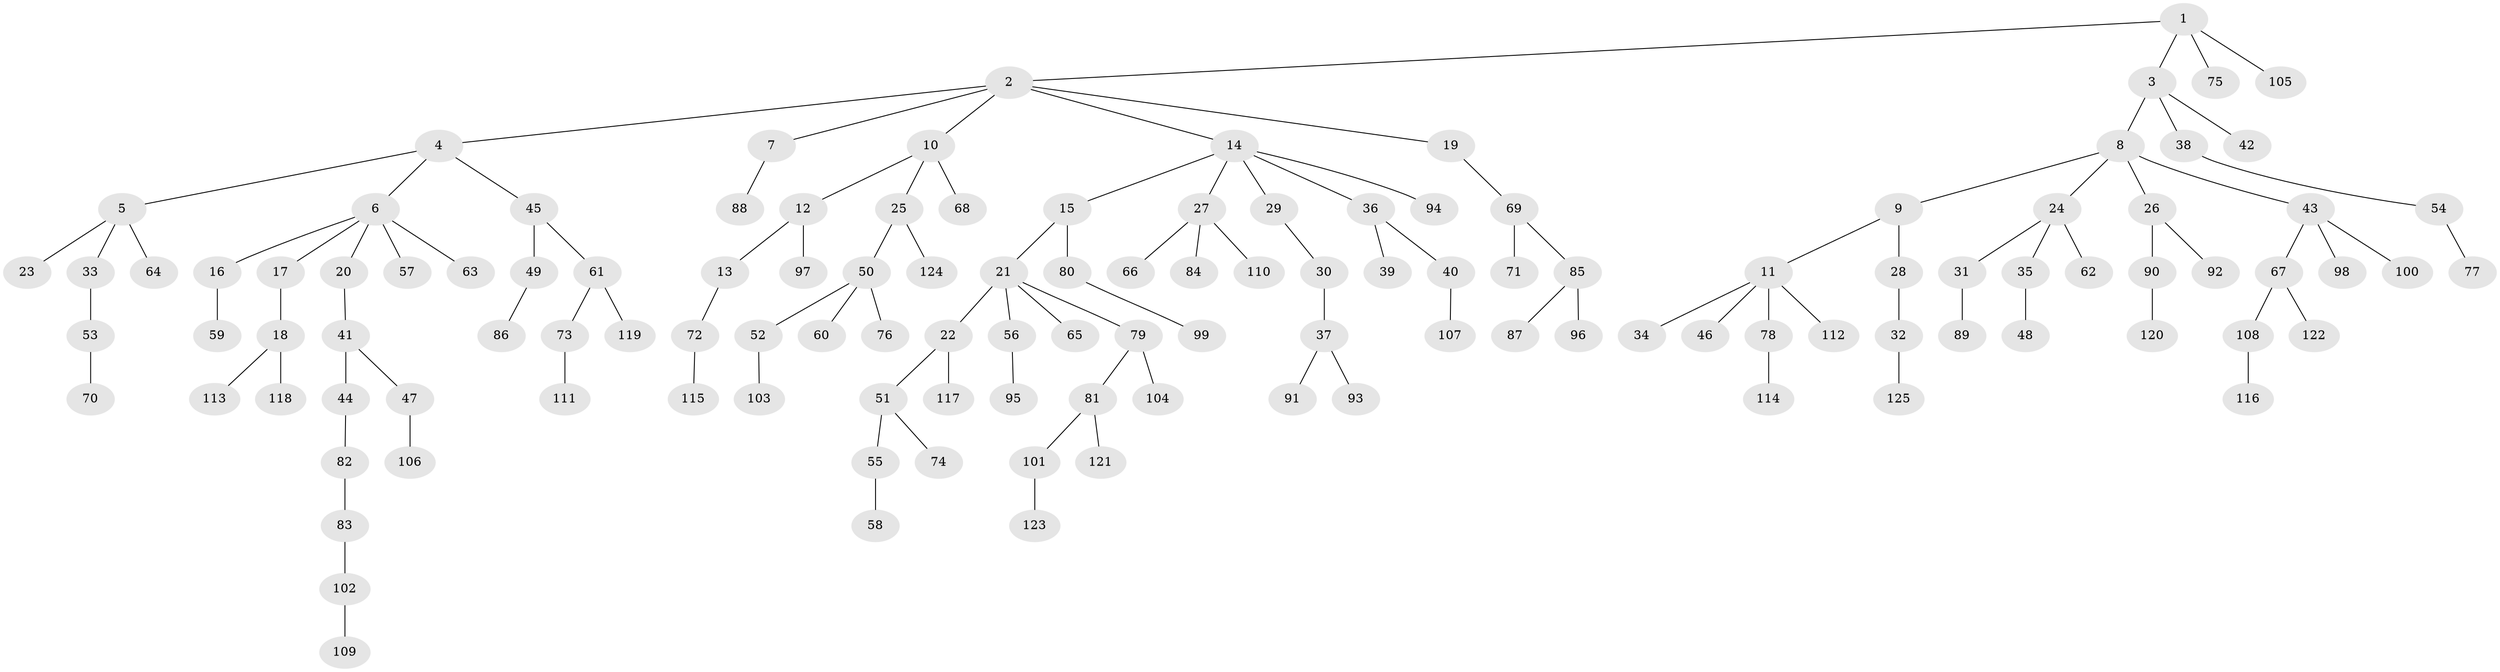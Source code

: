 // coarse degree distribution, {5: 0.06349206349206349, 3: 0.14285714285714285, 2: 0.30158730158730157, 6: 0.015873015873015872, 4: 0.015873015873015872, 1: 0.4603174603174603}
// Generated by graph-tools (version 1.1) at 2025/37/03/04/25 23:37:26]
// undirected, 125 vertices, 124 edges
graph export_dot {
  node [color=gray90,style=filled];
  1;
  2;
  3;
  4;
  5;
  6;
  7;
  8;
  9;
  10;
  11;
  12;
  13;
  14;
  15;
  16;
  17;
  18;
  19;
  20;
  21;
  22;
  23;
  24;
  25;
  26;
  27;
  28;
  29;
  30;
  31;
  32;
  33;
  34;
  35;
  36;
  37;
  38;
  39;
  40;
  41;
  42;
  43;
  44;
  45;
  46;
  47;
  48;
  49;
  50;
  51;
  52;
  53;
  54;
  55;
  56;
  57;
  58;
  59;
  60;
  61;
  62;
  63;
  64;
  65;
  66;
  67;
  68;
  69;
  70;
  71;
  72;
  73;
  74;
  75;
  76;
  77;
  78;
  79;
  80;
  81;
  82;
  83;
  84;
  85;
  86;
  87;
  88;
  89;
  90;
  91;
  92;
  93;
  94;
  95;
  96;
  97;
  98;
  99;
  100;
  101;
  102;
  103;
  104;
  105;
  106;
  107;
  108;
  109;
  110;
  111;
  112;
  113;
  114;
  115;
  116;
  117;
  118;
  119;
  120;
  121;
  122;
  123;
  124;
  125;
  1 -- 2;
  1 -- 3;
  1 -- 75;
  1 -- 105;
  2 -- 4;
  2 -- 7;
  2 -- 10;
  2 -- 14;
  2 -- 19;
  3 -- 8;
  3 -- 38;
  3 -- 42;
  4 -- 5;
  4 -- 6;
  4 -- 45;
  5 -- 23;
  5 -- 33;
  5 -- 64;
  6 -- 16;
  6 -- 17;
  6 -- 20;
  6 -- 57;
  6 -- 63;
  7 -- 88;
  8 -- 9;
  8 -- 24;
  8 -- 26;
  8 -- 43;
  9 -- 11;
  9 -- 28;
  10 -- 12;
  10 -- 25;
  10 -- 68;
  11 -- 34;
  11 -- 46;
  11 -- 78;
  11 -- 112;
  12 -- 13;
  12 -- 97;
  13 -- 72;
  14 -- 15;
  14 -- 27;
  14 -- 29;
  14 -- 36;
  14 -- 94;
  15 -- 21;
  15 -- 80;
  16 -- 59;
  17 -- 18;
  18 -- 113;
  18 -- 118;
  19 -- 69;
  20 -- 41;
  21 -- 22;
  21 -- 56;
  21 -- 65;
  21 -- 79;
  22 -- 51;
  22 -- 117;
  24 -- 31;
  24 -- 35;
  24 -- 62;
  25 -- 50;
  25 -- 124;
  26 -- 90;
  26 -- 92;
  27 -- 66;
  27 -- 84;
  27 -- 110;
  28 -- 32;
  29 -- 30;
  30 -- 37;
  31 -- 89;
  32 -- 125;
  33 -- 53;
  35 -- 48;
  36 -- 39;
  36 -- 40;
  37 -- 91;
  37 -- 93;
  38 -- 54;
  40 -- 107;
  41 -- 44;
  41 -- 47;
  43 -- 67;
  43 -- 98;
  43 -- 100;
  44 -- 82;
  45 -- 49;
  45 -- 61;
  47 -- 106;
  49 -- 86;
  50 -- 52;
  50 -- 60;
  50 -- 76;
  51 -- 55;
  51 -- 74;
  52 -- 103;
  53 -- 70;
  54 -- 77;
  55 -- 58;
  56 -- 95;
  61 -- 73;
  61 -- 119;
  67 -- 108;
  67 -- 122;
  69 -- 71;
  69 -- 85;
  72 -- 115;
  73 -- 111;
  78 -- 114;
  79 -- 81;
  79 -- 104;
  80 -- 99;
  81 -- 101;
  81 -- 121;
  82 -- 83;
  83 -- 102;
  85 -- 87;
  85 -- 96;
  90 -- 120;
  101 -- 123;
  102 -- 109;
  108 -- 116;
}
